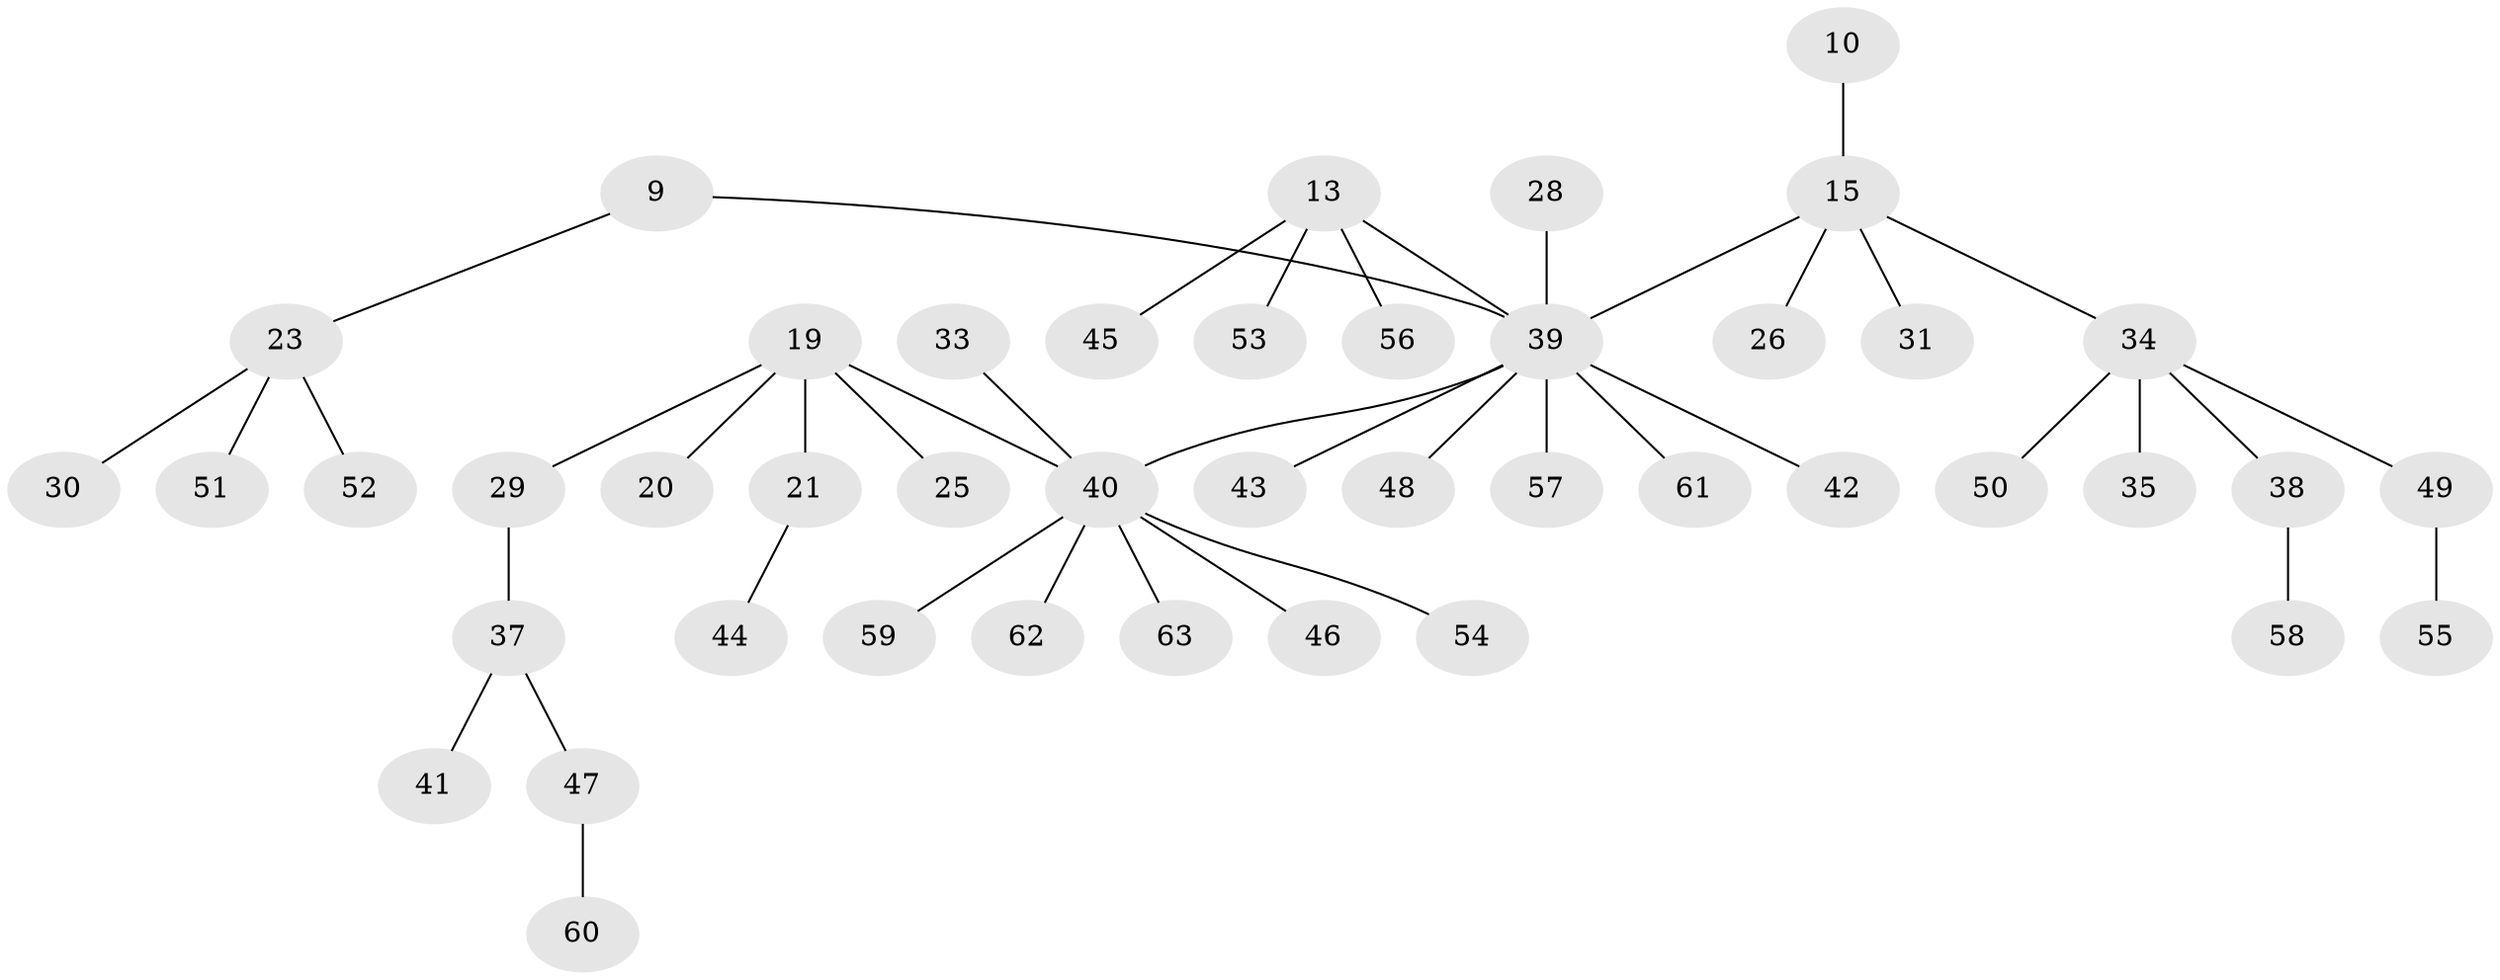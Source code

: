 // original degree distribution, {3: 0.15873015873015872, 6: 0.015873015873015872, 2: 0.1746031746031746, 4: 0.1111111111111111, 1: 0.5238095238095238, 5: 0.015873015873015872}
// Generated by graph-tools (version 1.1) at 2025/56/03/04/25 21:56:49]
// undirected, 44 vertices, 43 edges
graph export_dot {
graph [start="1"]
  node [color=gray90,style=filled];
  9;
  10;
  13 [super="+12"];
  15 [super="+5"];
  19 [super="+6+14"];
  20;
  21;
  23;
  25;
  26;
  28;
  29 [super="+22"];
  30;
  31;
  33;
  34 [super="+16"];
  35;
  37;
  38;
  39 [super="+24+11"];
  40 [super="+36+32"];
  41;
  42;
  43;
  44;
  45;
  46;
  47;
  48;
  49 [super="+27"];
  50;
  51;
  52;
  53;
  54;
  55;
  56;
  57;
  58;
  59;
  60;
  61;
  62;
  63;
  9 -- 23;
  9 -- 39;
  10 -- 15;
  13 -- 53;
  13 -- 56;
  13 -- 45;
  13 -- 39;
  15 -- 26;
  15 -- 31;
  15 -- 34;
  15 -- 39;
  19 -- 21;
  19 -- 25;
  19 -- 20;
  19 -- 29;
  19 -- 40;
  21 -- 44;
  23 -- 30;
  23 -- 51;
  23 -- 52;
  28 -- 39;
  29 -- 37;
  33 -- 40;
  34 -- 35;
  34 -- 50;
  34 -- 38;
  34 -- 49;
  37 -- 41;
  37 -- 47;
  38 -- 58;
  39 -- 57;
  39 -- 48;
  39 -- 43;
  39 -- 42;
  39 -- 61;
  39 -- 40;
  40 -- 46;
  40 -- 62;
  40 -- 63;
  40 -- 54;
  40 -- 59;
  47 -- 60;
  49 -- 55;
}
